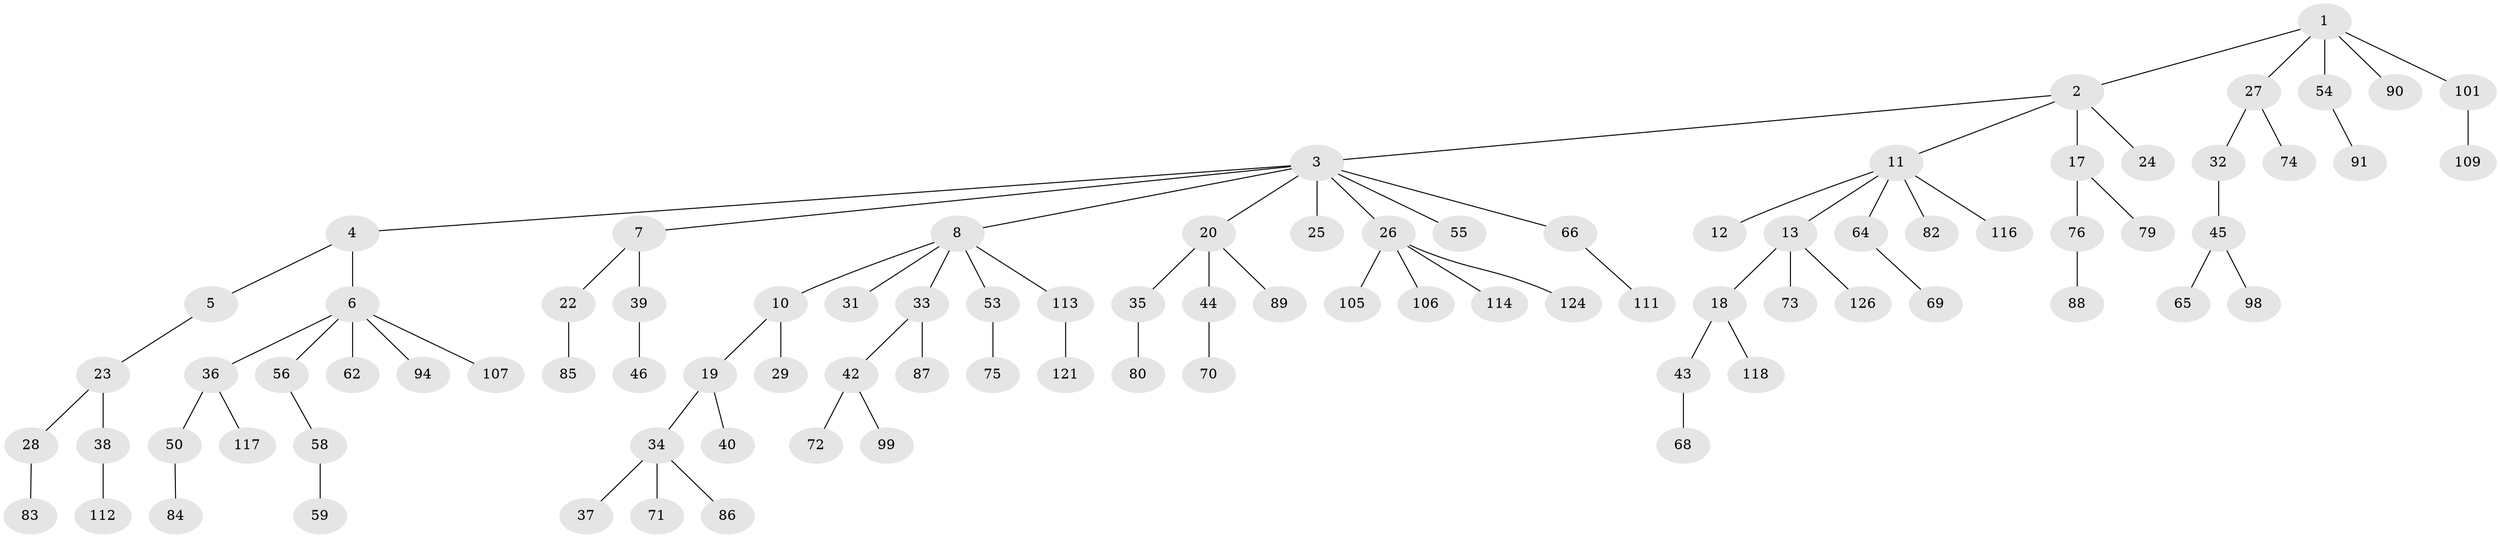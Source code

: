 // original degree distribution, {4: 0.06299212598425197, 5: 0.031496062992125984, 8: 0.007874015748031496, 3: 0.16535433070866143, 7: 0.007874015748031496, 2: 0.23622047244094488, 1: 0.4881889763779528}
// Generated by graph-tools (version 1.1) at 2025/42/03/06/25 10:42:06]
// undirected, 89 vertices, 88 edges
graph export_dot {
graph [start="1"]
  node [color=gray90,style=filled];
  1 [super="+15"];
  2;
  3 [super="+16"];
  4 [super="+14"];
  5 [super="+47"];
  6 [super="+30"];
  7;
  8 [super="+9"];
  10 [super="+95"];
  11 [super="+104"];
  12 [super="+60"];
  13 [super="+21"];
  17 [super="+102"];
  18 [super="+115"];
  19;
  20 [super="+41"];
  22 [super="+125"];
  23;
  24;
  25;
  26 [super="+81"];
  27 [super="+61"];
  28;
  29 [super="+122"];
  31;
  32 [super="+63"];
  33;
  34 [super="+57"];
  35;
  36 [super="+49"];
  37;
  38 [super="+100"];
  39 [super="+48"];
  40 [super="+67"];
  42 [super="+52"];
  43 [super="+51"];
  44 [super="+93"];
  45;
  46 [super="+120"];
  50 [super="+77"];
  53;
  54 [super="+127"];
  55;
  56;
  58;
  59;
  62;
  64 [super="+103"];
  65 [super="+108"];
  66;
  68;
  69;
  70 [super="+119"];
  71;
  72 [super="+78"];
  73;
  74;
  75;
  76 [super="+92"];
  79;
  80 [super="+96"];
  82;
  83 [super="+97"];
  84;
  85;
  86;
  87;
  88;
  89 [super="+110"];
  90;
  91;
  94;
  98;
  99;
  101;
  105;
  106;
  107 [super="+123"];
  109;
  111;
  112;
  113;
  114;
  116;
  117;
  118;
  121;
  124;
  126;
  1 -- 2;
  1 -- 54;
  1 -- 90;
  1 -- 27;
  1 -- 101;
  2 -- 3;
  2 -- 11;
  2 -- 17;
  2 -- 24;
  3 -- 4;
  3 -- 7;
  3 -- 8;
  3 -- 25;
  3 -- 55;
  3 -- 66;
  3 -- 26;
  3 -- 20;
  4 -- 5;
  4 -- 6;
  5 -- 23;
  6 -- 94;
  6 -- 107;
  6 -- 56;
  6 -- 62;
  6 -- 36;
  7 -- 22;
  7 -- 39;
  8 -- 33;
  8 -- 113;
  8 -- 53;
  8 -- 10;
  8 -- 31;
  10 -- 19;
  10 -- 29;
  11 -- 12;
  11 -- 13;
  11 -- 64;
  11 -- 82;
  11 -- 116;
  13 -- 18;
  13 -- 73;
  13 -- 126;
  17 -- 76;
  17 -- 79;
  18 -- 43;
  18 -- 118;
  19 -- 34;
  19 -- 40;
  20 -- 35;
  20 -- 89;
  20 -- 44;
  22 -- 85;
  23 -- 28;
  23 -- 38;
  26 -- 114;
  26 -- 106;
  26 -- 105;
  26 -- 124;
  27 -- 32;
  27 -- 74;
  28 -- 83;
  32 -- 45;
  33 -- 42;
  33 -- 87;
  34 -- 37;
  34 -- 71;
  34 -- 86;
  35 -- 80;
  36 -- 117;
  36 -- 50;
  38 -- 112;
  39 -- 46;
  42 -- 72;
  42 -- 99;
  43 -- 68;
  44 -- 70;
  45 -- 65;
  45 -- 98;
  50 -- 84;
  53 -- 75;
  54 -- 91;
  56 -- 58;
  58 -- 59;
  64 -- 69;
  66 -- 111;
  76 -- 88;
  101 -- 109;
  113 -- 121;
}
